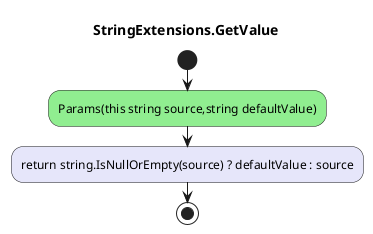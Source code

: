 @startuml StringExtensions.GetValue
title StringExtensions.GetValue
start
#LightGreen:Params(this string source,string defaultValue);
#Lavender:return string.IsNullOrEmpty(source) ? defaultValue : source;
stop
@enduml
